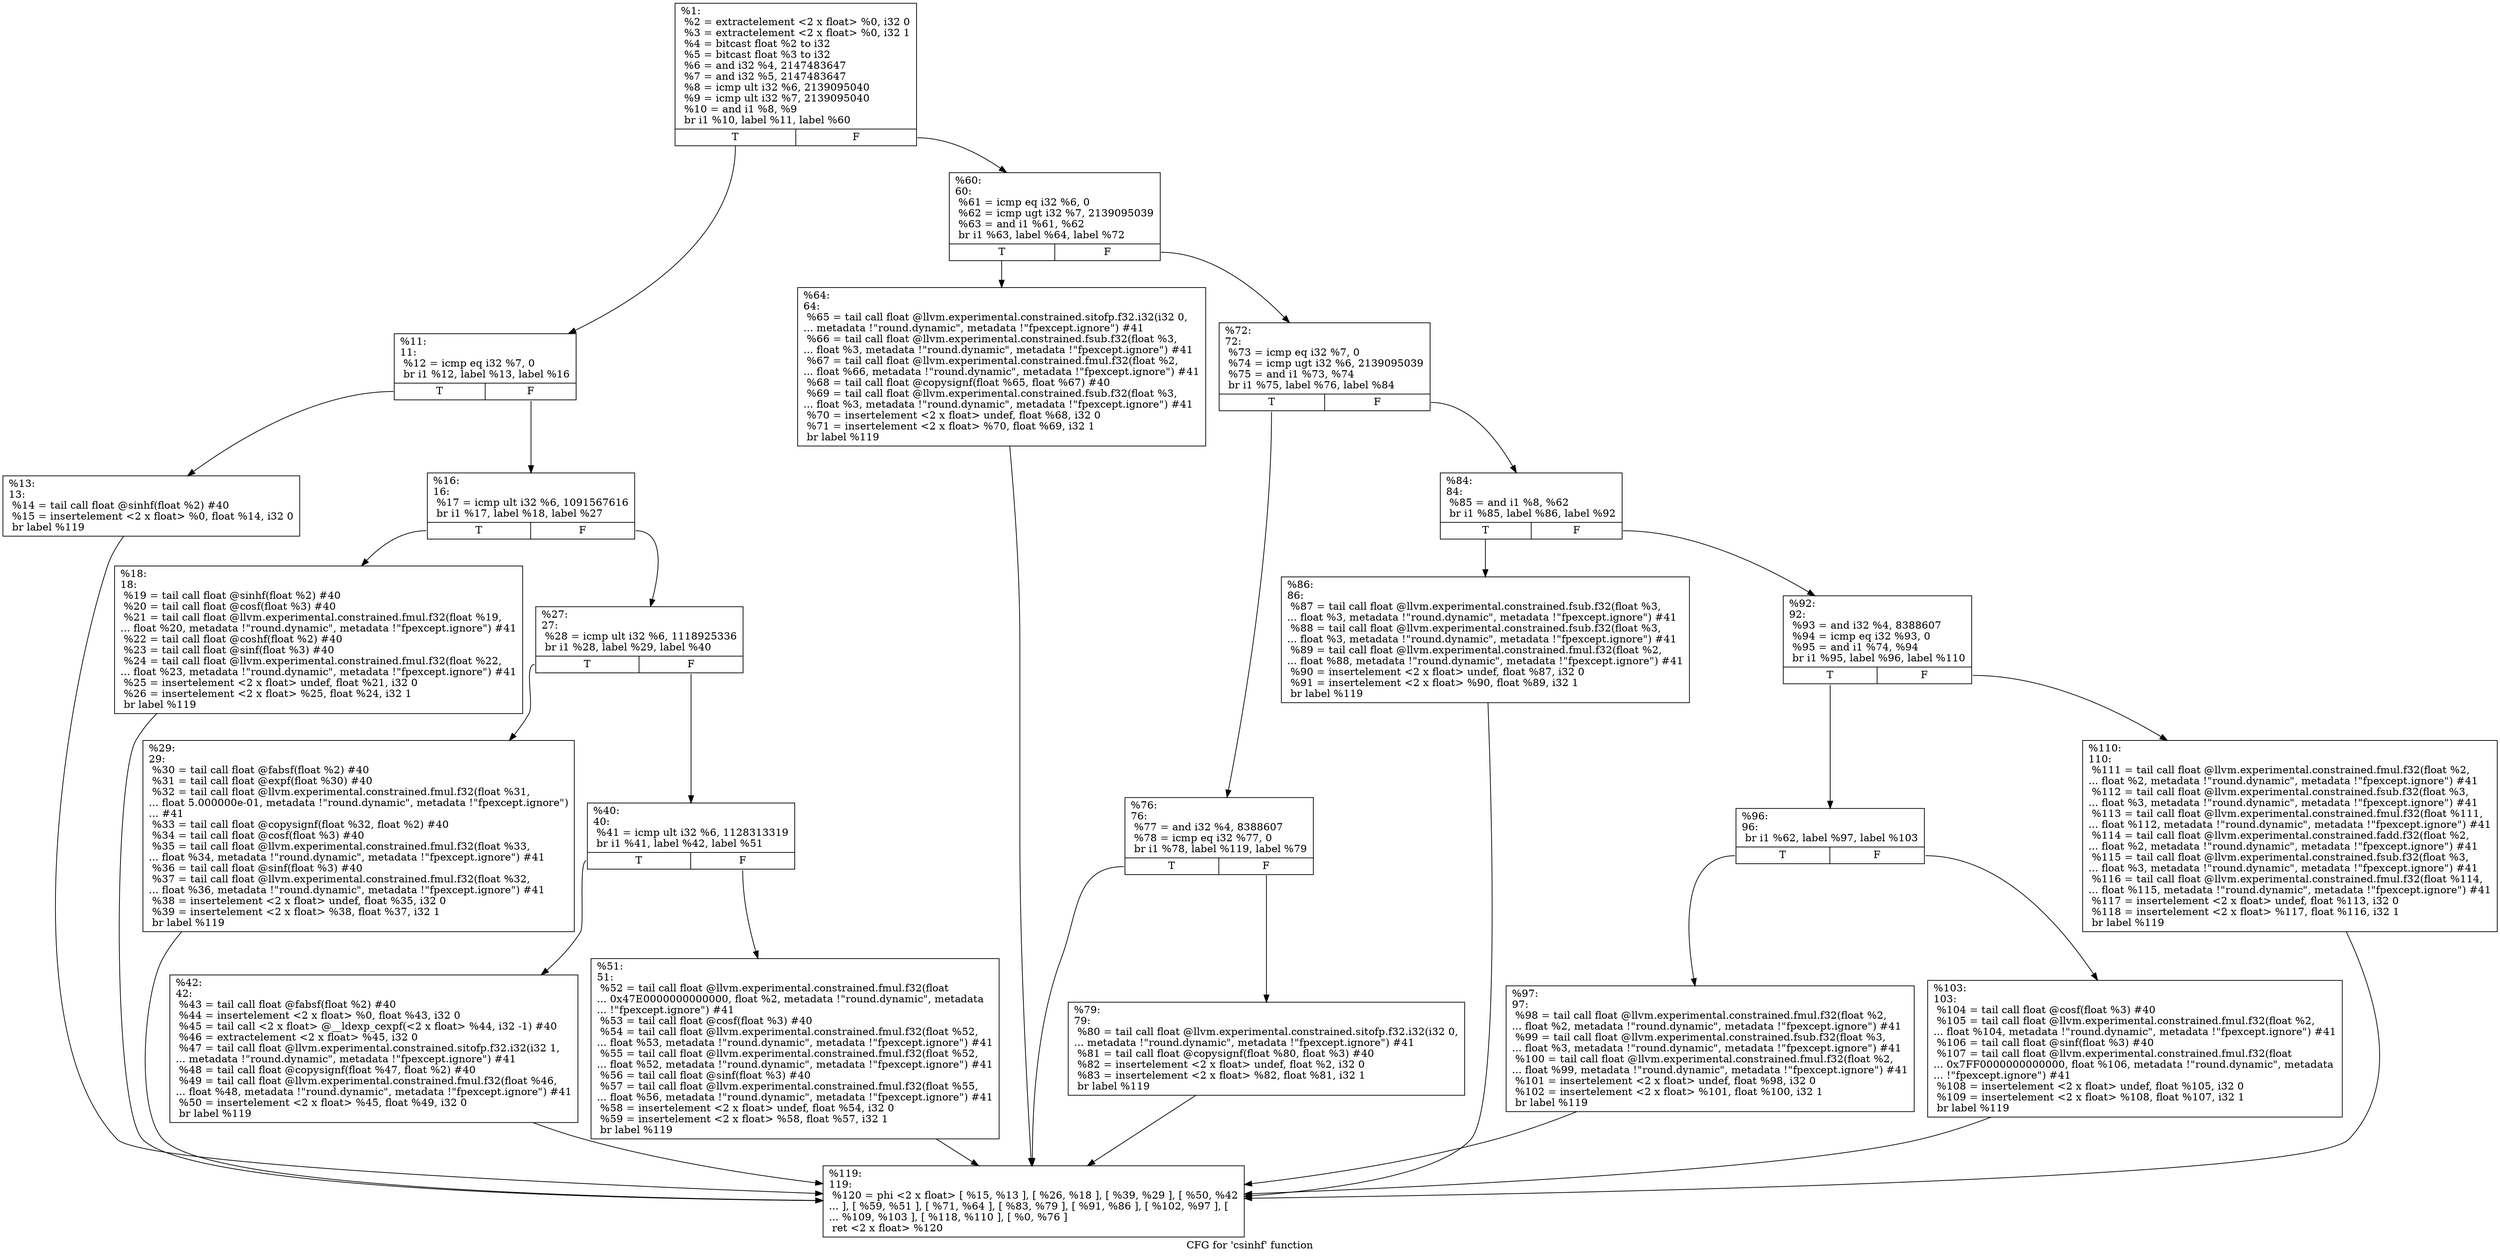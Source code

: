 digraph "CFG for 'csinhf' function" {
	label="CFG for 'csinhf' function";

	Node0x1a0ba00 [shape=record,label="{%1:\l  %2 = extractelement \<2 x float\> %0, i32 0\l  %3 = extractelement \<2 x float\> %0, i32 1\l  %4 = bitcast float %2 to i32\l  %5 = bitcast float %3 to i32\l  %6 = and i32 %4, 2147483647\l  %7 = and i32 %5, 2147483647\l  %8 = icmp ult i32 %6, 2139095040\l  %9 = icmp ult i32 %7, 2139095040\l  %10 = and i1 %8, %9\l  br i1 %10, label %11, label %60\l|{<s0>T|<s1>F}}"];
	Node0x1a0ba00:s0 -> Node0x1a0bfe0;
	Node0x1a0ba00:s1 -> Node0x1a0c2b0;
	Node0x1a0bfe0 [shape=record,label="{%11:\l11:                                               \l  %12 = icmp eq i32 %7, 0\l  br i1 %12, label %13, label %16\l|{<s0>T|<s1>F}}"];
	Node0x1a0bfe0:s0 -> Node0x1a0c030;
	Node0x1a0bfe0:s1 -> Node0x1a0c080;
	Node0x1a0c030 [shape=record,label="{%13:\l13:                                               \l  %14 = tail call float @sinhf(float %2) #40\l  %15 = insertelement \<2 x float\> %0, float %14, i32 0\l  br label %119\l}"];
	Node0x1a0c030 -> Node0x1a0c670;
	Node0x1a0c080 [shape=record,label="{%16:\l16:                                               \l  %17 = icmp ult i32 %6, 1091567616\l  br i1 %17, label %18, label %27\l|{<s0>T|<s1>F}}"];
	Node0x1a0c080:s0 -> Node0x1a0c0d0;
	Node0x1a0c080:s1 -> Node0x1a0c120;
	Node0x1a0c0d0 [shape=record,label="{%18:\l18:                                               \l  %19 = tail call float @sinhf(float %2) #40\l  %20 = tail call float @cosf(float %3) #40\l  %21 = tail call float @llvm.experimental.constrained.fmul.f32(float %19,\l... float %20, metadata !\"round.dynamic\", metadata !\"fpexcept.ignore\") #41\l  %22 = tail call float @coshf(float %2) #40\l  %23 = tail call float @sinf(float %3) #40\l  %24 = tail call float @llvm.experimental.constrained.fmul.f32(float %22,\l... float %23, metadata !\"round.dynamic\", metadata !\"fpexcept.ignore\") #41\l  %25 = insertelement \<2 x float\> undef, float %21, i32 0\l  %26 = insertelement \<2 x float\> %25, float %24, i32 1\l  br label %119\l}"];
	Node0x1a0c0d0 -> Node0x1a0c670;
	Node0x1a0c120 [shape=record,label="{%27:\l27:                                               \l  %28 = icmp ult i32 %6, 1118925336\l  br i1 %28, label %29, label %40\l|{<s0>T|<s1>F}}"];
	Node0x1a0c120:s0 -> Node0x1a0c170;
	Node0x1a0c120:s1 -> Node0x1a0c1c0;
	Node0x1a0c170 [shape=record,label="{%29:\l29:                                               \l  %30 = tail call float @fabsf(float %2) #40\l  %31 = tail call float @expf(float %30) #40\l  %32 = tail call float @llvm.experimental.constrained.fmul.f32(float %31,\l... float 5.000000e-01, metadata !\"round.dynamic\", metadata !\"fpexcept.ignore\")\l... #41\l  %33 = tail call float @copysignf(float %32, float %2) #40\l  %34 = tail call float @cosf(float %3) #40\l  %35 = tail call float @llvm.experimental.constrained.fmul.f32(float %33,\l... float %34, metadata !\"round.dynamic\", metadata !\"fpexcept.ignore\") #41\l  %36 = tail call float @sinf(float %3) #40\l  %37 = tail call float @llvm.experimental.constrained.fmul.f32(float %32,\l... float %36, metadata !\"round.dynamic\", metadata !\"fpexcept.ignore\") #41\l  %38 = insertelement \<2 x float\> undef, float %35, i32 0\l  %39 = insertelement \<2 x float\> %38, float %37, i32 1\l  br label %119\l}"];
	Node0x1a0c170 -> Node0x1a0c670;
	Node0x1a0c1c0 [shape=record,label="{%40:\l40:                                               \l  %41 = icmp ult i32 %6, 1128313319\l  br i1 %41, label %42, label %51\l|{<s0>T|<s1>F}}"];
	Node0x1a0c1c0:s0 -> Node0x1a0c210;
	Node0x1a0c1c0:s1 -> Node0x1a0c260;
	Node0x1a0c210 [shape=record,label="{%42:\l42:                                               \l  %43 = tail call float @fabsf(float %2) #40\l  %44 = insertelement \<2 x float\> %0, float %43, i32 0\l  %45 = tail call \<2 x float\> @__ldexp_cexpf(\<2 x float\> %44, i32 -1) #40\l  %46 = extractelement \<2 x float\> %45, i32 0\l  %47 = tail call float @llvm.experimental.constrained.sitofp.f32.i32(i32 1,\l... metadata !\"round.dynamic\", metadata !\"fpexcept.ignore\") #41\l  %48 = tail call float @copysignf(float %47, float %2) #40\l  %49 = tail call float @llvm.experimental.constrained.fmul.f32(float %46,\l... float %48, metadata !\"round.dynamic\", metadata !\"fpexcept.ignore\") #41\l  %50 = insertelement \<2 x float\> %45, float %49, i32 0\l  br label %119\l}"];
	Node0x1a0c210 -> Node0x1a0c670;
	Node0x1a0c260 [shape=record,label="{%51:\l51:                                               \l  %52 = tail call float @llvm.experimental.constrained.fmul.f32(float\l... 0x47E0000000000000, float %2, metadata !\"round.dynamic\", metadata\l... !\"fpexcept.ignore\") #41\l  %53 = tail call float @cosf(float %3) #40\l  %54 = tail call float @llvm.experimental.constrained.fmul.f32(float %52,\l... float %53, metadata !\"round.dynamic\", metadata !\"fpexcept.ignore\") #41\l  %55 = tail call float @llvm.experimental.constrained.fmul.f32(float %52,\l... float %52, metadata !\"round.dynamic\", metadata !\"fpexcept.ignore\") #41\l  %56 = tail call float @sinf(float %3) #40\l  %57 = tail call float @llvm.experimental.constrained.fmul.f32(float %55,\l... float %56, metadata !\"round.dynamic\", metadata !\"fpexcept.ignore\") #41\l  %58 = insertelement \<2 x float\> undef, float %54, i32 0\l  %59 = insertelement \<2 x float\> %58, float %57, i32 1\l  br label %119\l}"];
	Node0x1a0c260 -> Node0x1a0c670;
	Node0x1a0c2b0 [shape=record,label="{%60:\l60:                                               \l  %61 = icmp eq i32 %6, 0\l  %62 = icmp ugt i32 %7, 2139095039\l  %63 = and i1 %61, %62\l  br i1 %63, label %64, label %72\l|{<s0>T|<s1>F}}"];
	Node0x1a0c2b0:s0 -> Node0x1a0c300;
	Node0x1a0c2b0:s1 -> Node0x1a0c350;
	Node0x1a0c300 [shape=record,label="{%64:\l64:                                               \l  %65 = tail call float @llvm.experimental.constrained.sitofp.f32.i32(i32 0,\l... metadata !\"round.dynamic\", metadata !\"fpexcept.ignore\") #41\l  %66 = tail call float @llvm.experimental.constrained.fsub.f32(float %3,\l... float %3, metadata !\"round.dynamic\", metadata !\"fpexcept.ignore\") #41\l  %67 = tail call float @llvm.experimental.constrained.fmul.f32(float %2,\l... float %66, metadata !\"round.dynamic\", metadata !\"fpexcept.ignore\") #41\l  %68 = tail call float @copysignf(float %65, float %67) #40\l  %69 = tail call float @llvm.experimental.constrained.fsub.f32(float %3,\l... float %3, metadata !\"round.dynamic\", metadata !\"fpexcept.ignore\") #41\l  %70 = insertelement \<2 x float\> undef, float %68, i32 0\l  %71 = insertelement \<2 x float\> %70, float %69, i32 1\l  br label %119\l}"];
	Node0x1a0c300 -> Node0x1a0c670;
	Node0x1a0c350 [shape=record,label="{%72:\l72:                                               \l  %73 = icmp eq i32 %7, 0\l  %74 = icmp ugt i32 %6, 2139095039\l  %75 = and i1 %73, %74\l  br i1 %75, label %76, label %84\l|{<s0>T|<s1>F}}"];
	Node0x1a0c350:s0 -> Node0x1a0c3a0;
	Node0x1a0c350:s1 -> Node0x1a0c440;
	Node0x1a0c3a0 [shape=record,label="{%76:\l76:                                               \l  %77 = and i32 %4, 8388607\l  %78 = icmp eq i32 %77, 0\l  br i1 %78, label %119, label %79\l|{<s0>T|<s1>F}}"];
	Node0x1a0c3a0:s0 -> Node0x1a0c670;
	Node0x1a0c3a0:s1 -> Node0x1a0c3f0;
	Node0x1a0c3f0 [shape=record,label="{%79:\l79:                                               \l  %80 = tail call float @llvm.experimental.constrained.sitofp.f32.i32(i32 0,\l... metadata !\"round.dynamic\", metadata !\"fpexcept.ignore\") #41\l  %81 = tail call float @copysignf(float %80, float %3) #40\l  %82 = insertelement \<2 x float\> undef, float %2, i32 0\l  %83 = insertelement \<2 x float\> %82, float %81, i32 1\l  br label %119\l}"];
	Node0x1a0c3f0 -> Node0x1a0c670;
	Node0x1a0c440 [shape=record,label="{%84:\l84:                                               \l  %85 = and i1 %8, %62\l  br i1 %85, label %86, label %92\l|{<s0>T|<s1>F}}"];
	Node0x1a0c440:s0 -> Node0x1a0c490;
	Node0x1a0c440:s1 -> Node0x1a0c4e0;
	Node0x1a0c490 [shape=record,label="{%86:\l86:                                               \l  %87 = tail call float @llvm.experimental.constrained.fsub.f32(float %3,\l... float %3, metadata !\"round.dynamic\", metadata !\"fpexcept.ignore\") #41\l  %88 = tail call float @llvm.experimental.constrained.fsub.f32(float %3,\l... float %3, metadata !\"round.dynamic\", metadata !\"fpexcept.ignore\") #41\l  %89 = tail call float @llvm.experimental.constrained.fmul.f32(float %2,\l... float %88, metadata !\"round.dynamic\", metadata !\"fpexcept.ignore\") #41\l  %90 = insertelement \<2 x float\> undef, float %87, i32 0\l  %91 = insertelement \<2 x float\> %90, float %89, i32 1\l  br label %119\l}"];
	Node0x1a0c490 -> Node0x1a0c670;
	Node0x1a0c4e0 [shape=record,label="{%92:\l92:                                               \l  %93 = and i32 %4, 8388607\l  %94 = icmp eq i32 %93, 0\l  %95 = and i1 %74, %94\l  br i1 %95, label %96, label %110\l|{<s0>T|<s1>F}}"];
	Node0x1a0c4e0:s0 -> Node0x1a0c530;
	Node0x1a0c4e0:s1 -> Node0x1a0c620;
	Node0x1a0c530 [shape=record,label="{%96:\l96:                                               \l  br i1 %62, label %97, label %103\l|{<s0>T|<s1>F}}"];
	Node0x1a0c530:s0 -> Node0x1a0c580;
	Node0x1a0c530:s1 -> Node0x1a0c5d0;
	Node0x1a0c580 [shape=record,label="{%97:\l97:                                               \l  %98 = tail call float @llvm.experimental.constrained.fmul.f32(float %2,\l... float %2, metadata !\"round.dynamic\", metadata !\"fpexcept.ignore\") #41\l  %99 = tail call float @llvm.experimental.constrained.fsub.f32(float %3,\l... float %3, metadata !\"round.dynamic\", metadata !\"fpexcept.ignore\") #41\l  %100 = tail call float @llvm.experimental.constrained.fmul.f32(float %2,\l... float %99, metadata !\"round.dynamic\", metadata !\"fpexcept.ignore\") #41\l  %101 = insertelement \<2 x float\> undef, float %98, i32 0\l  %102 = insertelement \<2 x float\> %101, float %100, i32 1\l  br label %119\l}"];
	Node0x1a0c580 -> Node0x1a0c670;
	Node0x1a0c5d0 [shape=record,label="{%103:\l103:                                              \l  %104 = tail call float @cosf(float %3) #40\l  %105 = tail call float @llvm.experimental.constrained.fmul.f32(float %2,\l... float %104, metadata !\"round.dynamic\", metadata !\"fpexcept.ignore\") #41\l  %106 = tail call float @sinf(float %3) #40\l  %107 = tail call float @llvm.experimental.constrained.fmul.f32(float\l... 0x7FF0000000000000, float %106, metadata !\"round.dynamic\", metadata\l... !\"fpexcept.ignore\") #41\l  %108 = insertelement \<2 x float\> undef, float %105, i32 0\l  %109 = insertelement \<2 x float\> %108, float %107, i32 1\l  br label %119\l}"];
	Node0x1a0c5d0 -> Node0x1a0c670;
	Node0x1a0c620 [shape=record,label="{%110:\l110:                                              \l  %111 = tail call float @llvm.experimental.constrained.fmul.f32(float %2,\l... float %2, metadata !\"round.dynamic\", metadata !\"fpexcept.ignore\") #41\l  %112 = tail call float @llvm.experimental.constrained.fsub.f32(float %3,\l... float %3, metadata !\"round.dynamic\", metadata !\"fpexcept.ignore\") #41\l  %113 = tail call float @llvm.experimental.constrained.fmul.f32(float %111,\l... float %112, metadata !\"round.dynamic\", metadata !\"fpexcept.ignore\") #41\l  %114 = tail call float @llvm.experimental.constrained.fadd.f32(float %2,\l... float %2, metadata !\"round.dynamic\", metadata !\"fpexcept.ignore\") #41\l  %115 = tail call float @llvm.experimental.constrained.fsub.f32(float %3,\l... float %3, metadata !\"round.dynamic\", metadata !\"fpexcept.ignore\") #41\l  %116 = tail call float @llvm.experimental.constrained.fmul.f32(float %114,\l... float %115, metadata !\"round.dynamic\", metadata !\"fpexcept.ignore\") #41\l  %117 = insertelement \<2 x float\> undef, float %113, i32 0\l  %118 = insertelement \<2 x float\> %117, float %116, i32 1\l  br label %119\l}"];
	Node0x1a0c620 -> Node0x1a0c670;
	Node0x1a0c670 [shape=record,label="{%119:\l119:                                              \l  %120 = phi \<2 x float\> [ %15, %13 ], [ %26, %18 ], [ %39, %29 ], [ %50, %42\l... ], [ %59, %51 ], [ %71, %64 ], [ %83, %79 ], [ %91, %86 ], [ %102, %97 ], [\l... %109, %103 ], [ %118, %110 ], [ %0, %76 ]\l  ret \<2 x float\> %120\l}"];
}

